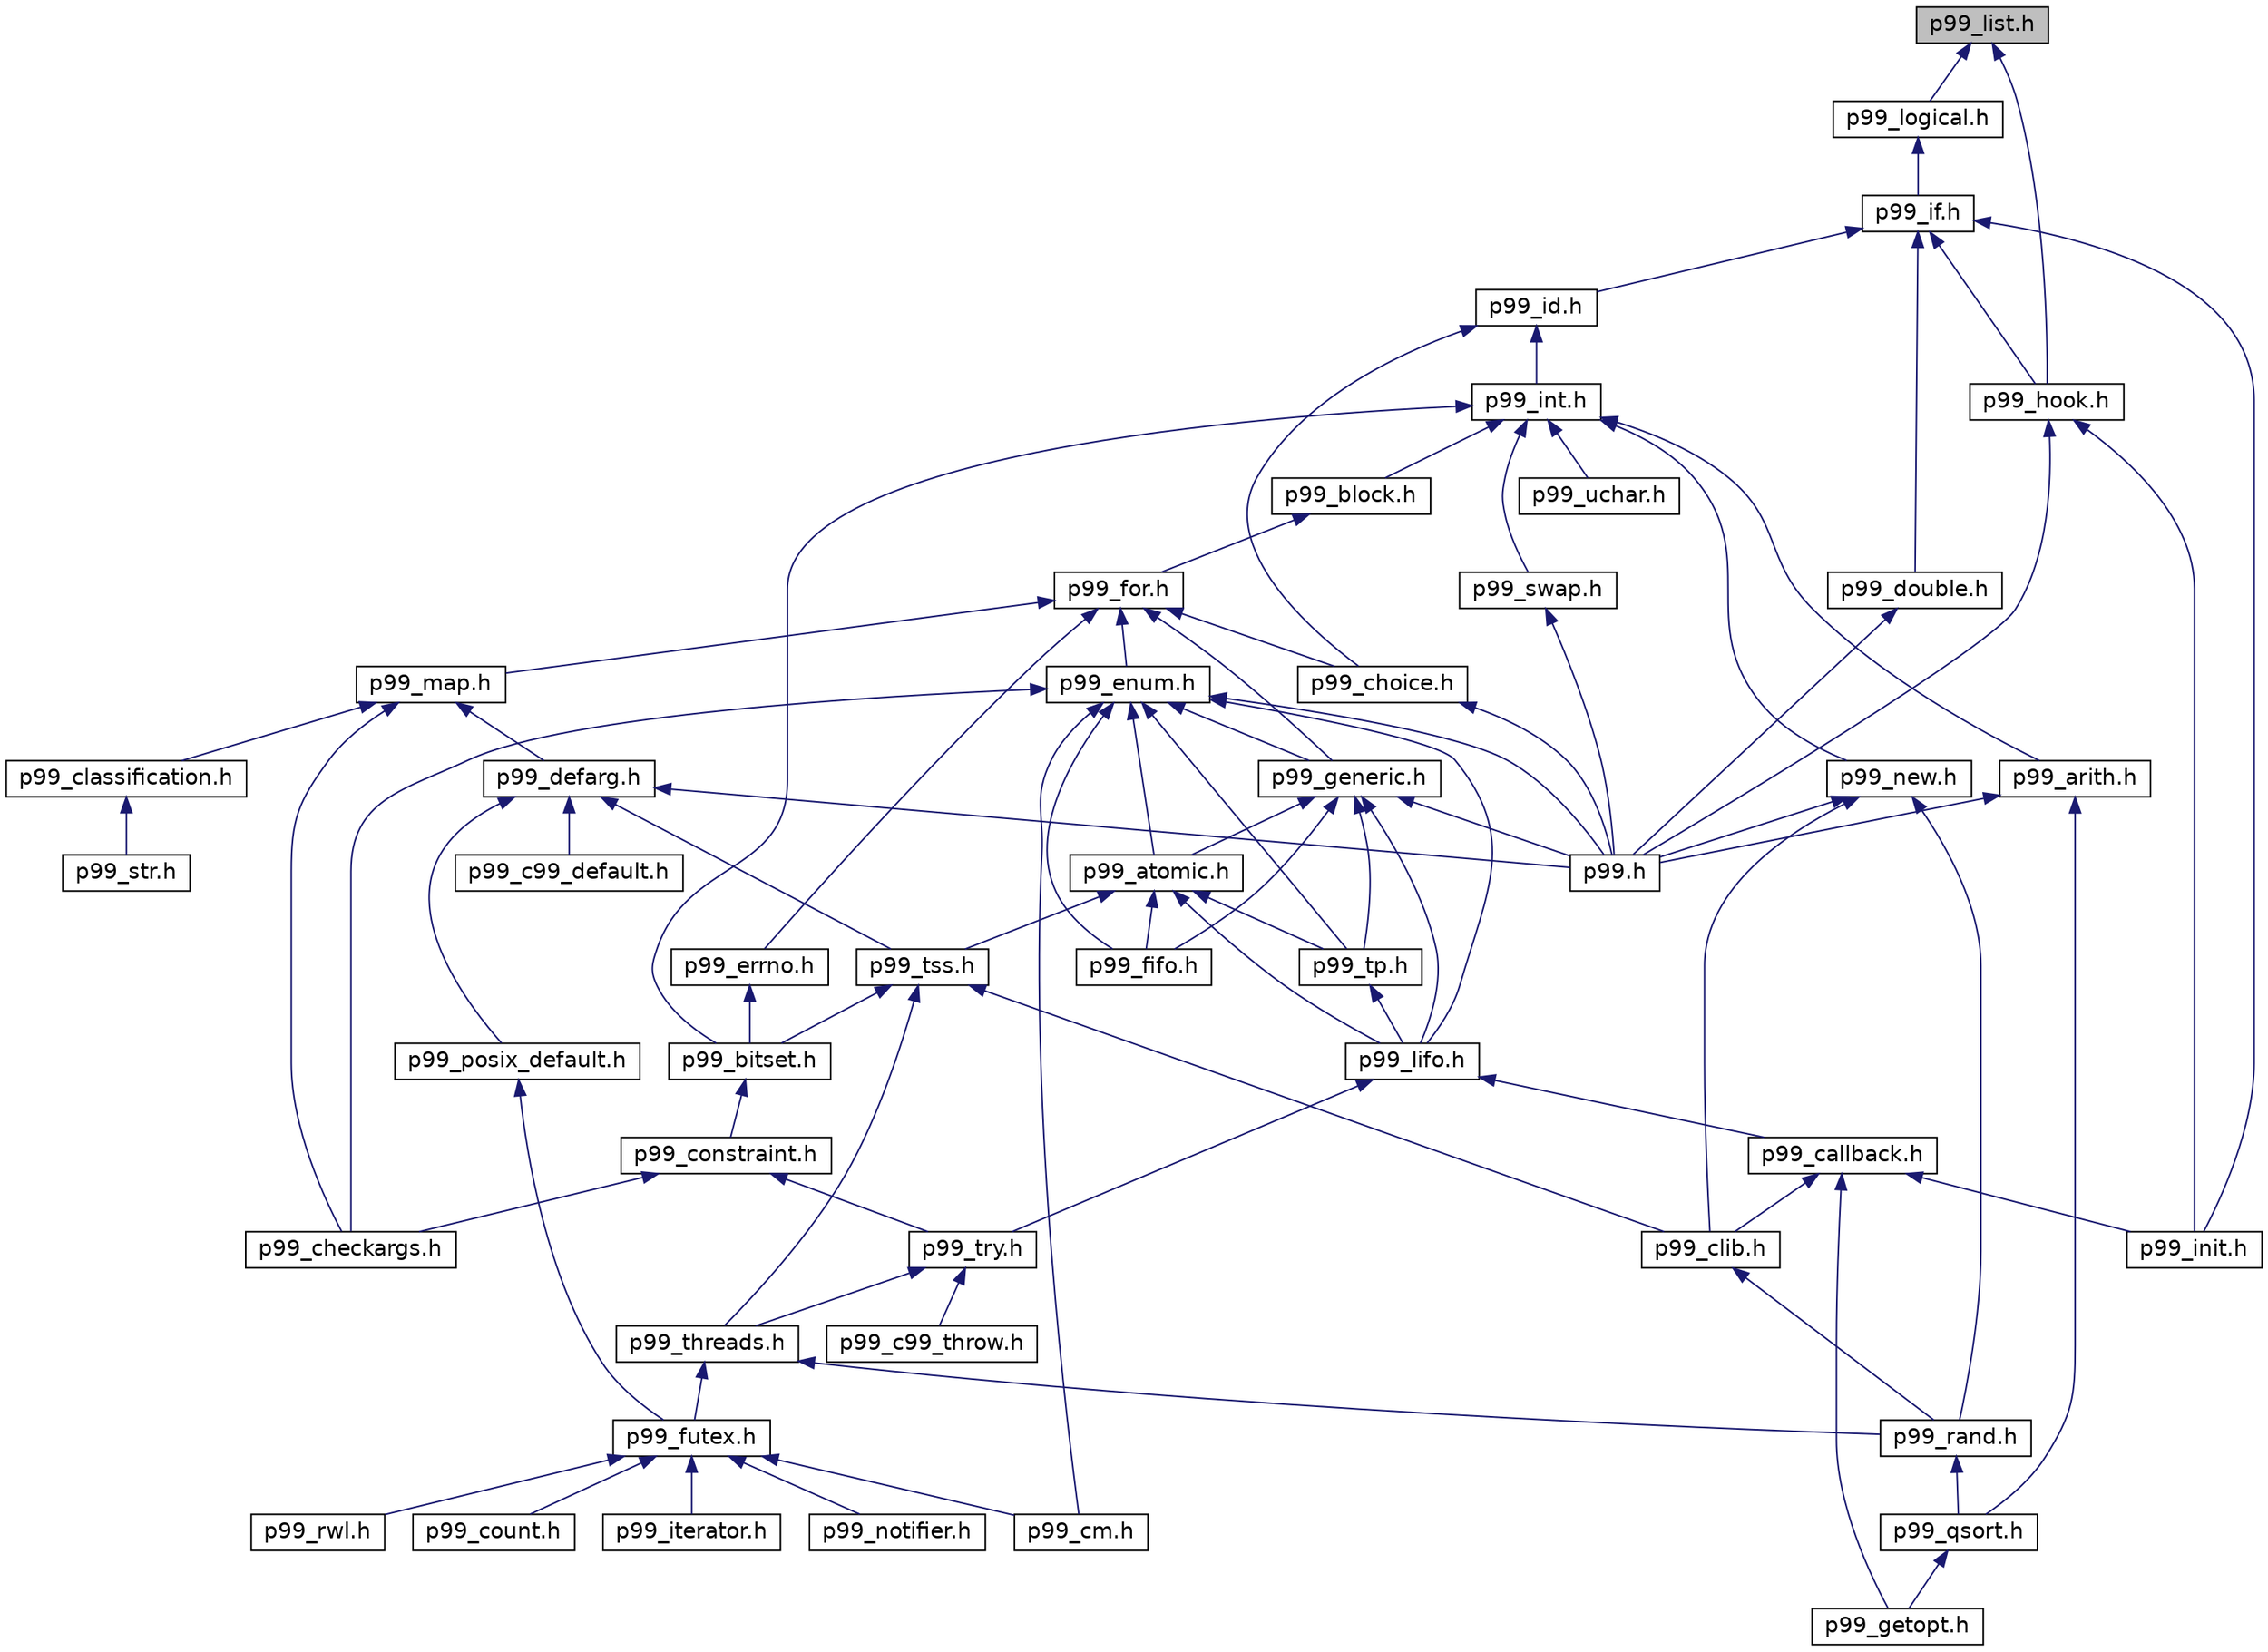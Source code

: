 digraph "p99_list.h"
{
 // LATEX_PDF_SIZE
  edge [fontname="Helvetica",fontsize="14",labelfontname="Helvetica",labelfontsize="14"];
  node [fontname="Helvetica",fontsize="14",shape=record];
  Node1 [label="p99_list.h",height=0.2,width=0.4,color="black", fillcolor="grey75", style="filled", fontcolor="black",tooltip="Basis macros to process the parameter list of a variadic macro."];
  Node1 -> Node2 [dir="back",color="midnightblue",fontsize="14",style="solid",fontname="Helvetica"];
  Node2 [label="p99_logical.h",height=0.2,width=0.4,color="black", fillcolor="white", style="filled",URL="$p99__logical_8h.html",tooltip="macros to handle Boolean conditions at compile time."];
  Node2 -> Node3 [dir="back",color="midnightblue",fontsize="14",style="solid",fontname="Helvetica"];
  Node3 [label="p99_if.h",height=0.2,width=0.4,color="black", fillcolor="white", style="filled",URL="$p99__if_8h.html",tooltip="preprocessor conditionals to use inside macros"];
  Node3 -> Node4 [dir="back",color="midnightblue",fontsize="14",style="solid",fontname="Helvetica"];
  Node4 [label="p99_id.h",height=0.2,width=0.4,color="black", fillcolor="white", style="filled",URL="$p99__id_8h.html",tooltip="Implement a simple FILEID that changes each time this file is included somewhere."];
  Node4 -> Node5 [dir="back",color="midnightblue",fontsize="14",style="solid",fontname="Helvetica"];
  Node5 [label="p99_choice.h",height=0.2,width=0.4,color="black", fillcolor="white", style="filled",URL="$p99__choice_8h.html",tooltip="Choice macros that implement ‘static inline’ table lookup."];
  Node5 -> Node6 [dir="back",color="midnightblue",fontsize="14",style="solid",fontname="Helvetica"];
  Node6 [label="p99.h",height=0.2,width=0.4,color="black", fillcolor="white", style="filled",URL="$p99_8h.html",tooltip="Use this to include all of P99."];
  Node4 -> Node7 [dir="back",color="midnightblue",fontsize="14",style="solid",fontname="Helvetica"];
  Node7 [label="p99_int.h",height=0.2,width=0.4,color="black", fillcolor="white", style="filled",URL="$p99__int_8h.html",tooltip="Macros handling integer types and initialization."];
  Node7 -> Node8 [dir="back",color="midnightblue",fontsize="14",style="solid",fontname="Helvetica"];
  Node8 [label="p99_block.h",height=0.2,width=0.4,color="black", fillcolor="white", style="filled",URL="$p99__block_8h.html",tooltip="Macros that implement controlling blocks."];
  Node8 -> Node9 [dir="back",color="midnightblue",fontsize="14",style="solid",fontname="Helvetica"];
  Node9 [label="p99_for.h",height=0.2,width=0.4,color="black", fillcolor="white", style="filled",URL="$p99__for_8h.html",tooltip="A preprocessor for loop implementation and some derived list handling macros."];
  Node9 -> Node5 [dir="back",color="midnightblue",fontsize="14",style="solid",fontname="Helvetica"];
  Node9 -> Node10 [dir="back",color="midnightblue",fontsize="14",style="solid",fontname="Helvetica"];
  Node10 [label="p99_map.h",height=0.2,width=0.4,color="black", fillcolor="white", style="filled",URL="$p99__map_8h.html",tooltip="macros to produce lists of statements or declarations."];
  Node10 -> Node11 [dir="back",color="midnightblue",fontsize="14",style="solid",fontname="Helvetica"];
  Node11 [label="p99_defarg.h",height=0.2,width=0.4,color="black", fillcolor="white", style="filled",URL="$p99__defarg_8h.html",tooltip="Macros for default arguments to functions."];
  Node11 -> Node6 [dir="back",color="midnightblue",fontsize="14",style="solid",fontname="Helvetica"];
  Node11 -> Node12 [dir="back",color="midnightblue",fontsize="14",style="solid",fontname="Helvetica"];
  Node12 [label="p99_tss.h",height=0.2,width=0.4,color="black", fillcolor="white", style="filled",URL="$p99__tss_8h.html",tooltip=" "];
  Node12 -> Node13 [dir="back",color="midnightblue",fontsize="14",style="solid",fontname="Helvetica"];
  Node13 [label="p99_bitset.h",height=0.2,width=0.4,color="black", fillcolor="white", style="filled",URL="$p99__bitset_8h.html",tooltip=" "];
  Node13 -> Node14 [dir="back",color="midnightblue",fontsize="14",style="solid",fontname="Helvetica"];
  Node14 [label="p99_constraint.h",height=0.2,width=0.4,color="black", fillcolor="white", style="filled",URL="$p99__constraint_8h.html",tooltip=" "];
  Node14 -> Node15 [dir="back",color="midnightblue",fontsize="14",style="solid",fontname="Helvetica"];
  Node15 [label="p99_try.h",height=0.2,width=0.4,color="black", fillcolor="white", style="filled",URL="$p99__try_8h.html",tooltip=" "];
  Node15 -> Node16 [dir="back",color="midnightblue",fontsize="14",style="solid",fontname="Helvetica"];
  Node16 [label="p99_c99_throw.h",height=0.2,width=0.4,color="black", fillcolor="white", style="filled",URL="$p99__c99__throw_8h.html",tooltip=" "];
  Node15 -> Node17 [dir="back",color="midnightblue",fontsize="14",style="solid",fontname="Helvetica"];
  Node17 [label="p99_threads.h",height=0.2,width=0.4,color="black", fillcolor="white", style="filled",URL="$p99__threads_8h.html",tooltip=" "];
  Node17 -> Node18 [dir="back",color="midnightblue",fontsize="14",style="solid",fontname="Helvetica"];
  Node18 [label="p99_futex.h",height=0.2,width=0.4,color="black", fillcolor="white", style="filled",URL="$p99__futex_8h.html",tooltip=" "];
  Node18 -> Node19 [dir="back",color="midnightblue",fontsize="14",style="solid",fontname="Helvetica"];
  Node19 [label="p99_cm.h",height=0.2,width=0.4,color="black", fillcolor="white", style="filled",URL="$p99__cm_8h.html",tooltip=" "];
  Node18 -> Node20 [dir="back",color="midnightblue",fontsize="14",style="solid",fontname="Helvetica"];
  Node20 [label="p99_count.h",height=0.2,width=0.4,color="black", fillcolor="white", style="filled",URL="$p99__count_8h.html",tooltip=" "];
  Node18 -> Node21 [dir="back",color="midnightblue",fontsize="14",style="solid",fontname="Helvetica"];
  Node21 [label="p99_iterator.h",height=0.2,width=0.4,color="black", fillcolor="white", style="filled",URL="$p99__iterator_8h.html",tooltip=" "];
  Node18 -> Node22 [dir="back",color="midnightblue",fontsize="14",style="solid",fontname="Helvetica"];
  Node22 [label="p99_notifier.h",height=0.2,width=0.4,color="black", fillcolor="white", style="filled",URL="$p99__notifier_8h.html",tooltip=" "];
  Node18 -> Node23 [dir="back",color="midnightblue",fontsize="14",style="solid",fontname="Helvetica"];
  Node23 [label="p99_rwl.h",height=0.2,width=0.4,color="black", fillcolor="white", style="filled",URL="$p99__rwl_8h.html",tooltip=" "];
  Node17 -> Node24 [dir="back",color="midnightblue",fontsize="14",style="solid",fontname="Helvetica"];
  Node24 [label="p99_rand.h",height=0.2,width=0.4,color="black", fillcolor="white", style="filled",URL="$p99__rand_8h.html",tooltip="An implementation of George Marsaglia's xorshift PRG with a period of about 2^160."];
  Node24 -> Node25 [dir="back",color="midnightblue",fontsize="14",style="solid",fontname="Helvetica"];
  Node25 [label="p99_qsort.h",height=0.2,width=0.4,color="black", fillcolor="white", style="filled",URL="$p99__qsort_8h.html",tooltip="An implementation of a sorting routine."];
  Node25 -> Node26 [dir="back",color="midnightblue",fontsize="14",style="solid",fontname="Helvetica"];
  Node26 [label="p99_getopt.h",height=0.2,width=0.4,color="black", fillcolor="white", style="filled",URL="$p99__getopt_8h.html",tooltip="Providing macros that handle variadic macro argument lists."];
  Node14 -> Node27 [dir="back",color="midnightblue",fontsize="14",style="solid",fontname="Helvetica"];
  Node27 [label="p99_checkargs.h",height=0.2,width=0.4,color="black", fillcolor="white", style="filled",URL="$p99__checkargs_8h.html",tooltip="Macros to check arguments to functions, in particular of variably modified types."];
  Node12 -> Node28 [dir="back",color="midnightblue",fontsize="14",style="solid",fontname="Helvetica"];
  Node28 [label="p99_clib.h",height=0.2,width=0.4,color="black", fillcolor="white", style="filled",URL="$p99__clib_8h.html",tooltip=" "];
  Node28 -> Node24 [dir="back",color="midnightblue",fontsize="14",style="solid",fontname="Helvetica"];
  Node12 -> Node17 [dir="back",color="midnightblue",fontsize="14",style="solid",fontname="Helvetica"];
  Node11 -> Node29 [dir="back",color="midnightblue",fontsize="14",style="solid",fontname="Helvetica"];
  Node29 [label="p99_c99_default.h",height=0.2,width=0.4,color="black", fillcolor="white", style="filled",URL="$p99__c99__default_8h.html",tooltip=" "];
  Node11 -> Node30 [dir="back",color="midnightblue",fontsize="14",style="solid",fontname="Helvetica"];
  Node30 [label="p99_posix_default.h",height=0.2,width=0.4,color="black", fillcolor="white", style="filled",URL="$p99__posix__default_8h.html",tooltip=" "];
  Node30 -> Node18 [dir="back",color="midnightblue",fontsize="14",style="solid",fontname="Helvetica"];
  Node10 -> Node27 [dir="back",color="midnightblue",fontsize="14",style="solid",fontname="Helvetica"];
  Node10 -> Node31 [dir="back",color="midnightblue",fontsize="14",style="solid",fontname="Helvetica"];
  Node31 [label="p99_classification.h",height=0.2,width=0.4,color="black", fillcolor="white", style="filled",URL="$p99__classification_8h.html",tooltip="classification of different types of token sequences"];
  Node31 -> Node32 [dir="back",color="midnightblue",fontsize="14",style="solid",fontname="Helvetica"];
  Node32 [label="p99_str.h",height=0.2,width=0.4,color="black", fillcolor="white", style="filled",URL="$p99__str_8h.html",tooltip="Provide a family of functions str2XX that provide a safer end-check with a position in the string ins..."];
  Node9 -> Node33 [dir="back",color="midnightblue",fontsize="14",style="solid",fontname="Helvetica"];
  Node33 [label="p99_enum.h",height=0.2,width=0.4,color="black", fillcolor="white", style="filled",URL="$p99__enum_8h.html",tooltip=" "];
  Node33 -> Node6 [dir="back",color="midnightblue",fontsize="14",style="solid",fontname="Helvetica"];
  Node33 -> Node34 [dir="back",color="midnightblue",fontsize="14",style="solid",fontname="Helvetica"];
  Node34 [label="p99_generic.h",height=0.2,width=0.4,color="black", fillcolor="white", style="filled",URL="$p99__generic_8h.html",tooltip=" "];
  Node34 -> Node6 [dir="back",color="midnightblue",fontsize="14",style="solid",fontname="Helvetica"];
  Node34 -> Node35 [dir="back",color="midnightblue",fontsize="14",style="solid",fontname="Helvetica"];
  Node35 [label="p99_atomic.h",height=0.2,width=0.4,color="black", fillcolor="white", style="filled",URL="$p99__atomic_8h.html",tooltip=" "];
  Node35 -> Node12 [dir="back",color="midnightblue",fontsize="14",style="solid",fontname="Helvetica"];
  Node35 -> Node36 [dir="back",color="midnightblue",fontsize="14",style="solid",fontname="Helvetica"];
  Node36 [label="p99_lifo.h",height=0.2,width=0.4,color="black", fillcolor="white", style="filled",URL="$p99__lifo_8h.html",tooltip=" "];
  Node36 -> Node15 [dir="back",color="midnightblue",fontsize="14",style="solid",fontname="Helvetica"];
  Node36 -> Node37 [dir="back",color="midnightblue",fontsize="14",style="solid",fontname="Helvetica"];
  Node37 [label="p99_callback.h",height=0.2,width=0.4,color="black", fillcolor="white", style="filled",URL="$p99__callback_8h.html",tooltip=" "];
  Node37 -> Node28 [dir="back",color="midnightblue",fontsize="14",style="solid",fontname="Helvetica"];
  Node37 -> Node26 [dir="back",color="midnightblue",fontsize="14",style="solid",fontname="Helvetica"];
  Node37 -> Node38 [dir="back",color="midnightblue",fontsize="14",style="solid",fontname="Helvetica"];
  Node38 [label="p99_init.h",height=0.2,width=0.4,color="black", fillcolor="white", style="filled",URL="$p99__init_8h.html",tooltip="Implement initialization functions that are executed early."];
  Node35 -> Node39 [dir="back",color="midnightblue",fontsize="14",style="solid",fontname="Helvetica"];
  Node39 [label="p99_tp.h",height=0.2,width=0.4,color="black", fillcolor="white", style="filled",URL="$p99__tp_8h.html",tooltip=" "];
  Node39 -> Node36 [dir="back",color="midnightblue",fontsize="14",style="solid",fontname="Helvetica"];
  Node35 -> Node40 [dir="back",color="midnightblue",fontsize="14",style="solid",fontname="Helvetica"];
  Node40 [label="p99_fifo.h",height=0.2,width=0.4,color="black", fillcolor="white", style="filled",URL="$p99__fifo_8h.html",tooltip=" "];
  Node34 -> Node36 [dir="back",color="midnightblue",fontsize="14",style="solid",fontname="Helvetica"];
  Node34 -> Node39 [dir="back",color="midnightblue",fontsize="14",style="solid",fontname="Helvetica"];
  Node34 -> Node40 [dir="back",color="midnightblue",fontsize="14",style="solid",fontname="Helvetica"];
  Node33 -> Node35 [dir="back",color="midnightblue",fontsize="14",style="solid",fontname="Helvetica"];
  Node33 -> Node36 [dir="back",color="midnightblue",fontsize="14",style="solid",fontname="Helvetica"];
  Node33 -> Node39 [dir="back",color="midnightblue",fontsize="14",style="solid",fontname="Helvetica"];
  Node33 -> Node27 [dir="back",color="midnightblue",fontsize="14",style="solid",fontname="Helvetica"];
  Node33 -> Node19 [dir="back",color="midnightblue",fontsize="14",style="solid",fontname="Helvetica"];
  Node33 -> Node40 [dir="back",color="midnightblue",fontsize="14",style="solid",fontname="Helvetica"];
  Node9 -> Node34 [dir="back",color="midnightblue",fontsize="14",style="solid",fontname="Helvetica"];
  Node9 -> Node41 [dir="back",color="midnightblue",fontsize="14",style="solid",fontname="Helvetica"];
  Node41 [label="p99_errno.h",height=0.2,width=0.4,color="black", fillcolor="white", style="filled",URL="$p99__errno_8h.html",tooltip=" "];
  Node41 -> Node13 [dir="back",color="midnightblue",fontsize="14",style="solid",fontname="Helvetica"];
  Node7 -> Node42 [dir="back",color="midnightblue",fontsize="14",style="solid",fontname="Helvetica"];
  Node42 [label="p99_new.h",height=0.2,width=0.4,color="black", fillcolor="white", style="filled",URL="$p99__new_8h.html",tooltip="Macros for initialization and allocation."];
  Node42 -> Node6 [dir="back",color="midnightblue",fontsize="14",style="solid",fontname="Helvetica"];
  Node42 -> Node28 [dir="back",color="midnightblue",fontsize="14",style="solid",fontname="Helvetica"];
  Node42 -> Node24 [dir="back",color="midnightblue",fontsize="14",style="solid",fontname="Helvetica"];
  Node7 -> Node43 [dir="back",color="midnightblue",fontsize="14",style="solid",fontname="Helvetica"];
  Node43 [label="p99_swap.h",height=0.2,width=0.4,color="black", fillcolor="white", style="filled",URL="$p99__swap_8h.html",tooltip=" "];
  Node43 -> Node6 [dir="back",color="midnightblue",fontsize="14",style="solid",fontname="Helvetica"];
  Node7 -> Node44 [dir="back",color="midnightblue",fontsize="14",style="solid",fontname="Helvetica"];
  Node44 [label="p99_arith.h",height=0.2,width=0.4,color="black", fillcolor="white", style="filled",URL="$p99__arith_8h.html",tooltip="Branchless arithmetic and bit twiddling snippets."];
  Node44 -> Node6 [dir="back",color="midnightblue",fontsize="14",style="solid",fontname="Helvetica"];
  Node44 -> Node25 [dir="back",color="midnightblue",fontsize="14",style="solid",fontname="Helvetica"];
  Node7 -> Node13 [dir="back",color="midnightblue",fontsize="14",style="solid",fontname="Helvetica"];
  Node7 -> Node45 [dir="back",color="midnightblue",fontsize="14",style="solid",fontname="Helvetica"];
  Node45 [label="p99_uchar.h",height=0.2,width=0.4,color="black", fillcolor="white", style="filled",URL="$p99__uchar_8h.html",tooltip="Emulate the unicode support of uchar.h if that is not provided."];
  Node3 -> Node46 [dir="back",color="midnightblue",fontsize="14",style="solid",fontname="Helvetica"];
  Node46 [label="p99_double.h",height=0.2,width=0.4,color="black", fillcolor="white", style="filled",URL="$p99__double_8h.html",tooltip="Build decimal or hexadecimal double constants with macros."];
  Node46 -> Node6 [dir="back",color="midnightblue",fontsize="14",style="solid",fontname="Helvetica"];
  Node3 -> Node47 [dir="back",color="midnightblue",fontsize="14",style="solid",fontname="Helvetica"];
  Node47 [label="p99_hook.h",height=0.2,width=0.4,color="black", fillcolor="white", style="filled",URL="$p99__hook_8h.html",tooltip="Compiler specific hook functions to execute at load/unload time."];
  Node47 -> Node6 [dir="back",color="midnightblue",fontsize="14",style="solid",fontname="Helvetica"];
  Node47 -> Node38 [dir="back",color="midnightblue",fontsize="14",style="solid",fontname="Helvetica"];
  Node3 -> Node38 [dir="back",color="midnightblue",fontsize="14",style="solid",fontname="Helvetica"];
  Node1 -> Node47 [dir="back",color="midnightblue",fontsize="14",style="solid",fontname="Helvetica"];
}
